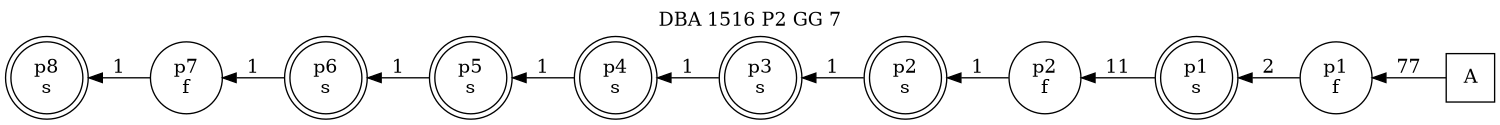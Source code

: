 digraph DBA_1516_P2_GG_7_GOOD {
labelloc="tl"
label= " DBA 1516 P2 GG 7 "
rankdir="RL";
graph [ size=" 10 , 10 !"]

"A" [shape="square" label="A"]
"p1_f" [shape="circle" label="p1
f"]
"p1_s" [shape="doublecircle" label="p1
s"]
"p2_f" [shape="circle" label="p2
f"]
"p2_s" [shape="doublecircle" label="p2
s"]
"p3_s" [shape="doublecircle" label="p3
s"]
"p4_s" [shape="doublecircle" label="p4
s"]
"p5_s" [shape="doublecircle" label="p5
s"]
"p6_s" [shape="doublecircle" label="p6
s"]
"p7_f" [shape="circle" label="p7
f"]
"p8_s" [shape="doublecircle" label="p8
s"]
"A" -> "p1_f" [ label=77]
"p1_f" -> "p1_s" [ label=2]
"p1_s" -> "p2_f" [ label=11]
"p2_f" -> "p2_s" [ label=1]
"p2_s" -> "p3_s" [ label=1]
"p3_s" -> "p4_s" [ label=1]
"p4_s" -> "p5_s" [ label=1]
"p5_s" -> "p6_s" [ label=1]
"p6_s" -> "p7_f" [ label=1]
"p7_f" -> "p8_s" [ label=1]
}
